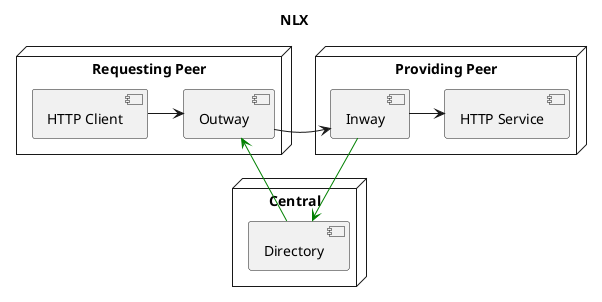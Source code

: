 
@startuml

'skinparam componentStyle uml2
skinparam sequenceBoxBorderColor #transparent

title: NLX

node "Requesting Peer" {
    [HTTP Client] -right-> [Outway]
} 

node "Providing Peer" {
    [Inway] -right-> [HTTP Service]  
} 

node "Central" {
    [Directory]
} 

[Outway] -right-> [Inway]
[Directory] -[#green]up-> [Outway]
[Inway] -[#green]down-> [Directory]

@enduml